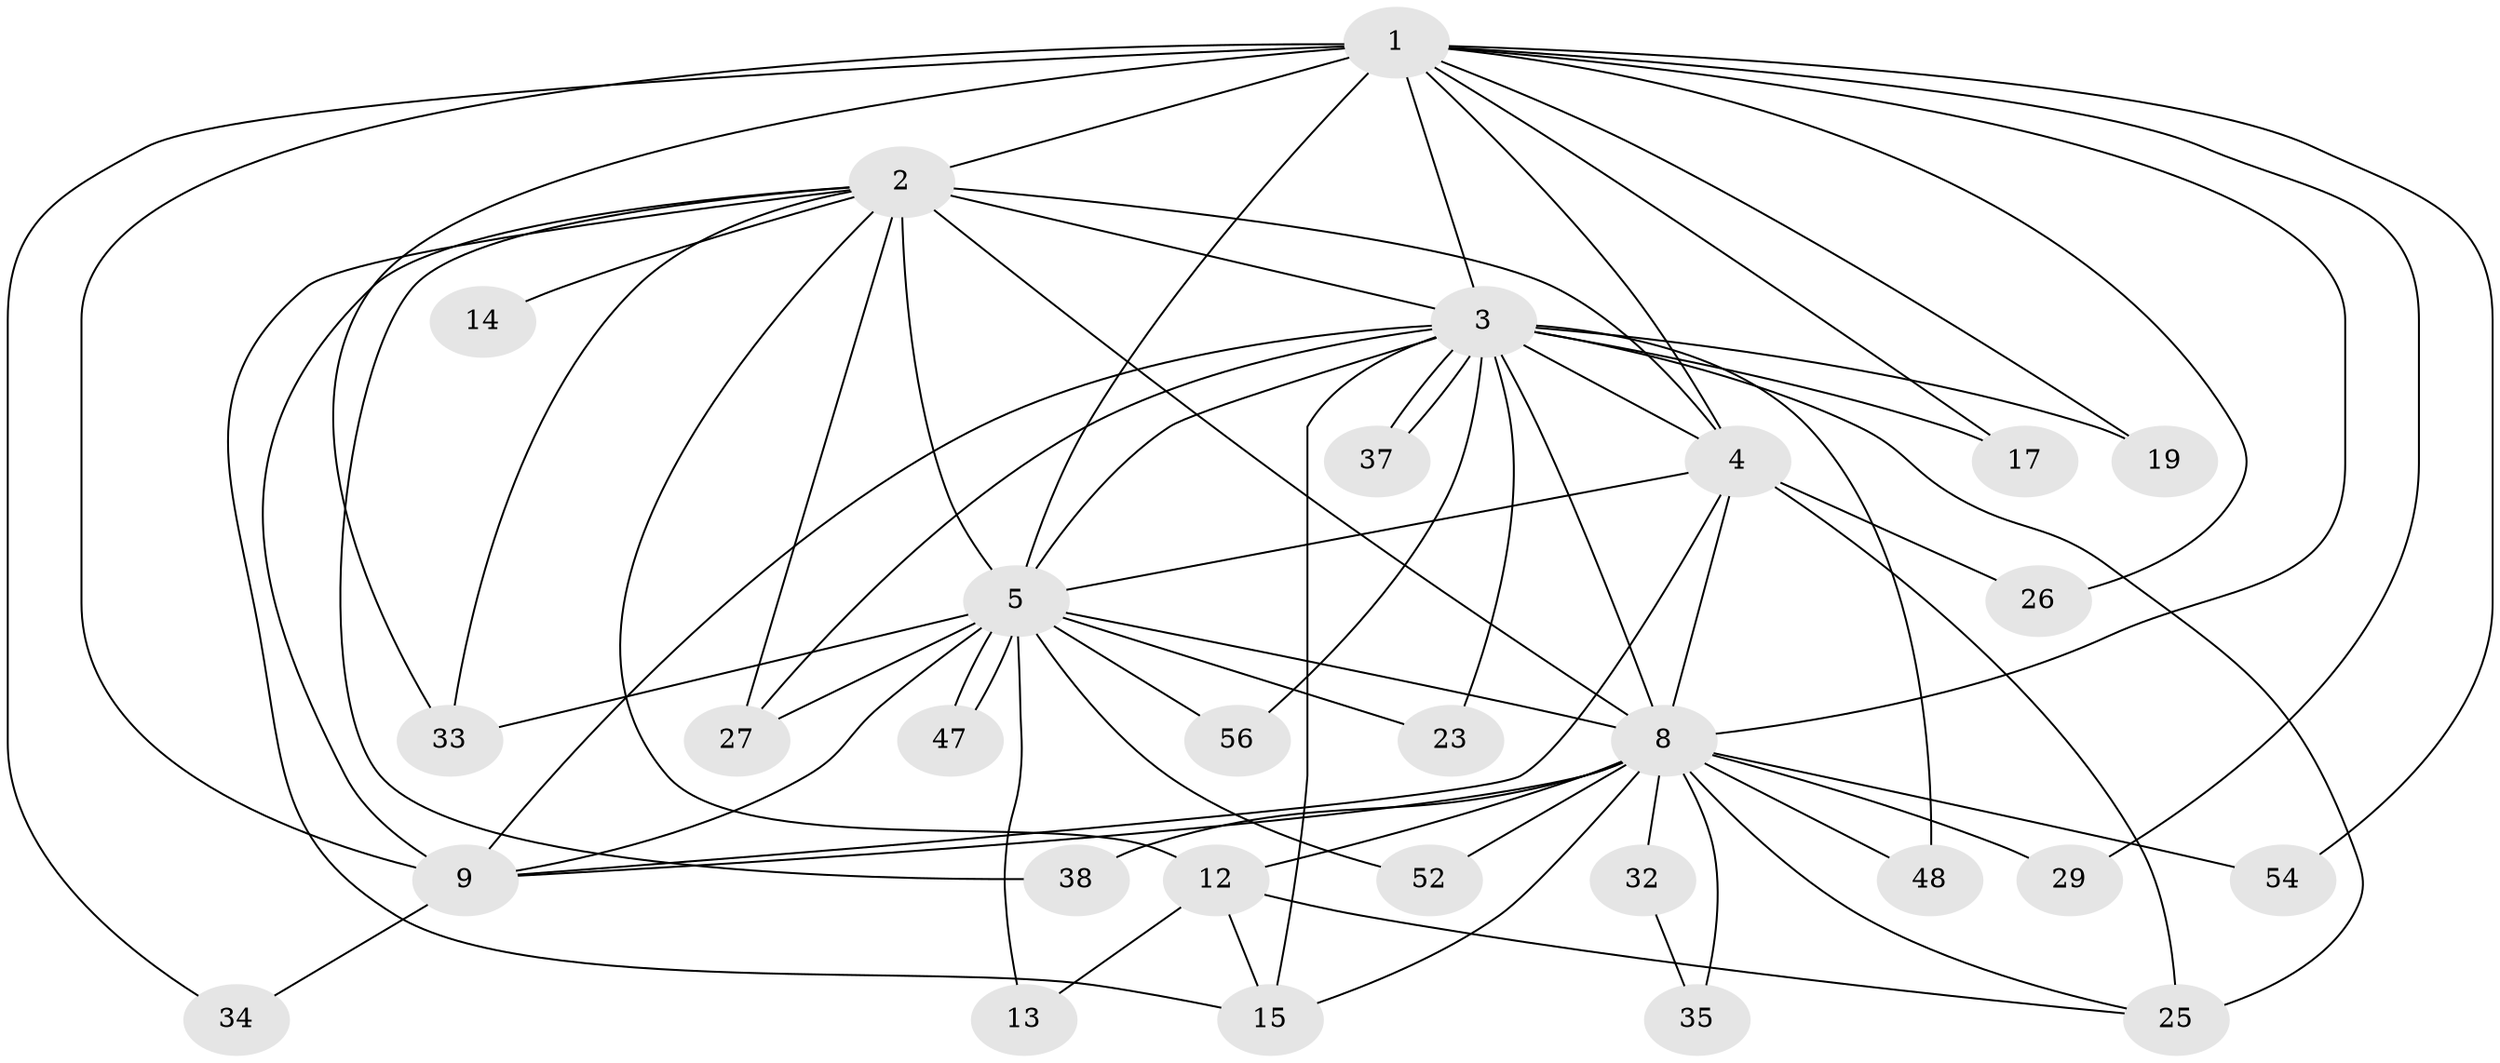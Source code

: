 // original degree distribution, {19: 0.01694915254237288, 14: 0.05084745762711865, 23: 0.01694915254237288, 16: 0.03389830508474576, 12: 0.03389830508474576, 17: 0.01694915254237288, 3: 0.15254237288135594, 6: 0.03389830508474576, 2: 0.5423728813559322, 5: 0.03389830508474576, 4: 0.06779661016949153}
// Generated by graph-tools (version 1.1) at 2025/14/03/09/25 04:14:04]
// undirected, 29 vertices, 69 edges
graph export_dot {
graph [start="1"]
  node [color=gray90,style=filled];
  1 [super="+11"];
  2 [super="+18+45+31+6"];
  3;
  4 [super="+41"];
  5 [super="+7"];
  8 [super="+10+21+22"];
  9 [super="+55+43"];
  12 [super="+40"];
  13;
  14;
  15 [super="+28+20"];
  17;
  19;
  23 [super="+51"];
  25 [super="+50+36+39"];
  26;
  27 [super="+30"];
  29;
  32;
  33 [super="+59"];
  34;
  35;
  37;
  38 [super="+46"];
  47;
  48;
  52;
  54;
  56;
  1 -- 2 [weight=3];
  1 -- 3;
  1 -- 4;
  1 -- 5 [weight=2];
  1 -- 8 [weight=3];
  1 -- 9 [weight=3];
  1 -- 17;
  1 -- 19;
  1 -- 26;
  1 -- 33;
  1 -- 34;
  1 -- 54;
  1 -- 29;
  2 -- 3 [weight=2];
  2 -- 4 [weight=3];
  2 -- 5 [weight=5];
  2 -- 8 [weight=5];
  2 -- 9 [weight=3];
  2 -- 14 [weight=2];
  2 -- 38;
  2 -- 33;
  2 -- 27 [weight=2];
  2 -- 15;
  2 -- 12;
  3 -- 4;
  3 -- 5 [weight=2];
  3 -- 8 [weight=4];
  3 -- 9 [weight=2];
  3 -- 17;
  3 -- 19;
  3 -- 25 [weight=2];
  3 -- 27;
  3 -- 37;
  3 -- 37;
  3 -- 48;
  3 -- 56;
  3 -- 23;
  3 -- 15;
  4 -- 5 [weight=2];
  4 -- 8 [weight=4];
  4 -- 9;
  4 -- 26;
  4 -- 25;
  5 -- 8 [weight=4];
  5 -- 9 [weight=2];
  5 -- 23 [weight=2];
  5 -- 27;
  5 -- 47;
  5 -- 47;
  5 -- 56;
  5 -- 33;
  5 -- 13;
  5 -- 52;
  8 -- 9 [weight=2];
  8 -- 12 [weight=3];
  8 -- 25;
  8 -- 35;
  8 -- 54;
  8 -- 32 [weight=2];
  8 -- 38;
  8 -- 15 [weight=2];
  8 -- 48;
  8 -- 52;
  8 -- 29;
  9 -- 34;
  12 -- 13;
  12 -- 25;
  12 -- 15 [weight=2];
  32 -- 35;
}
